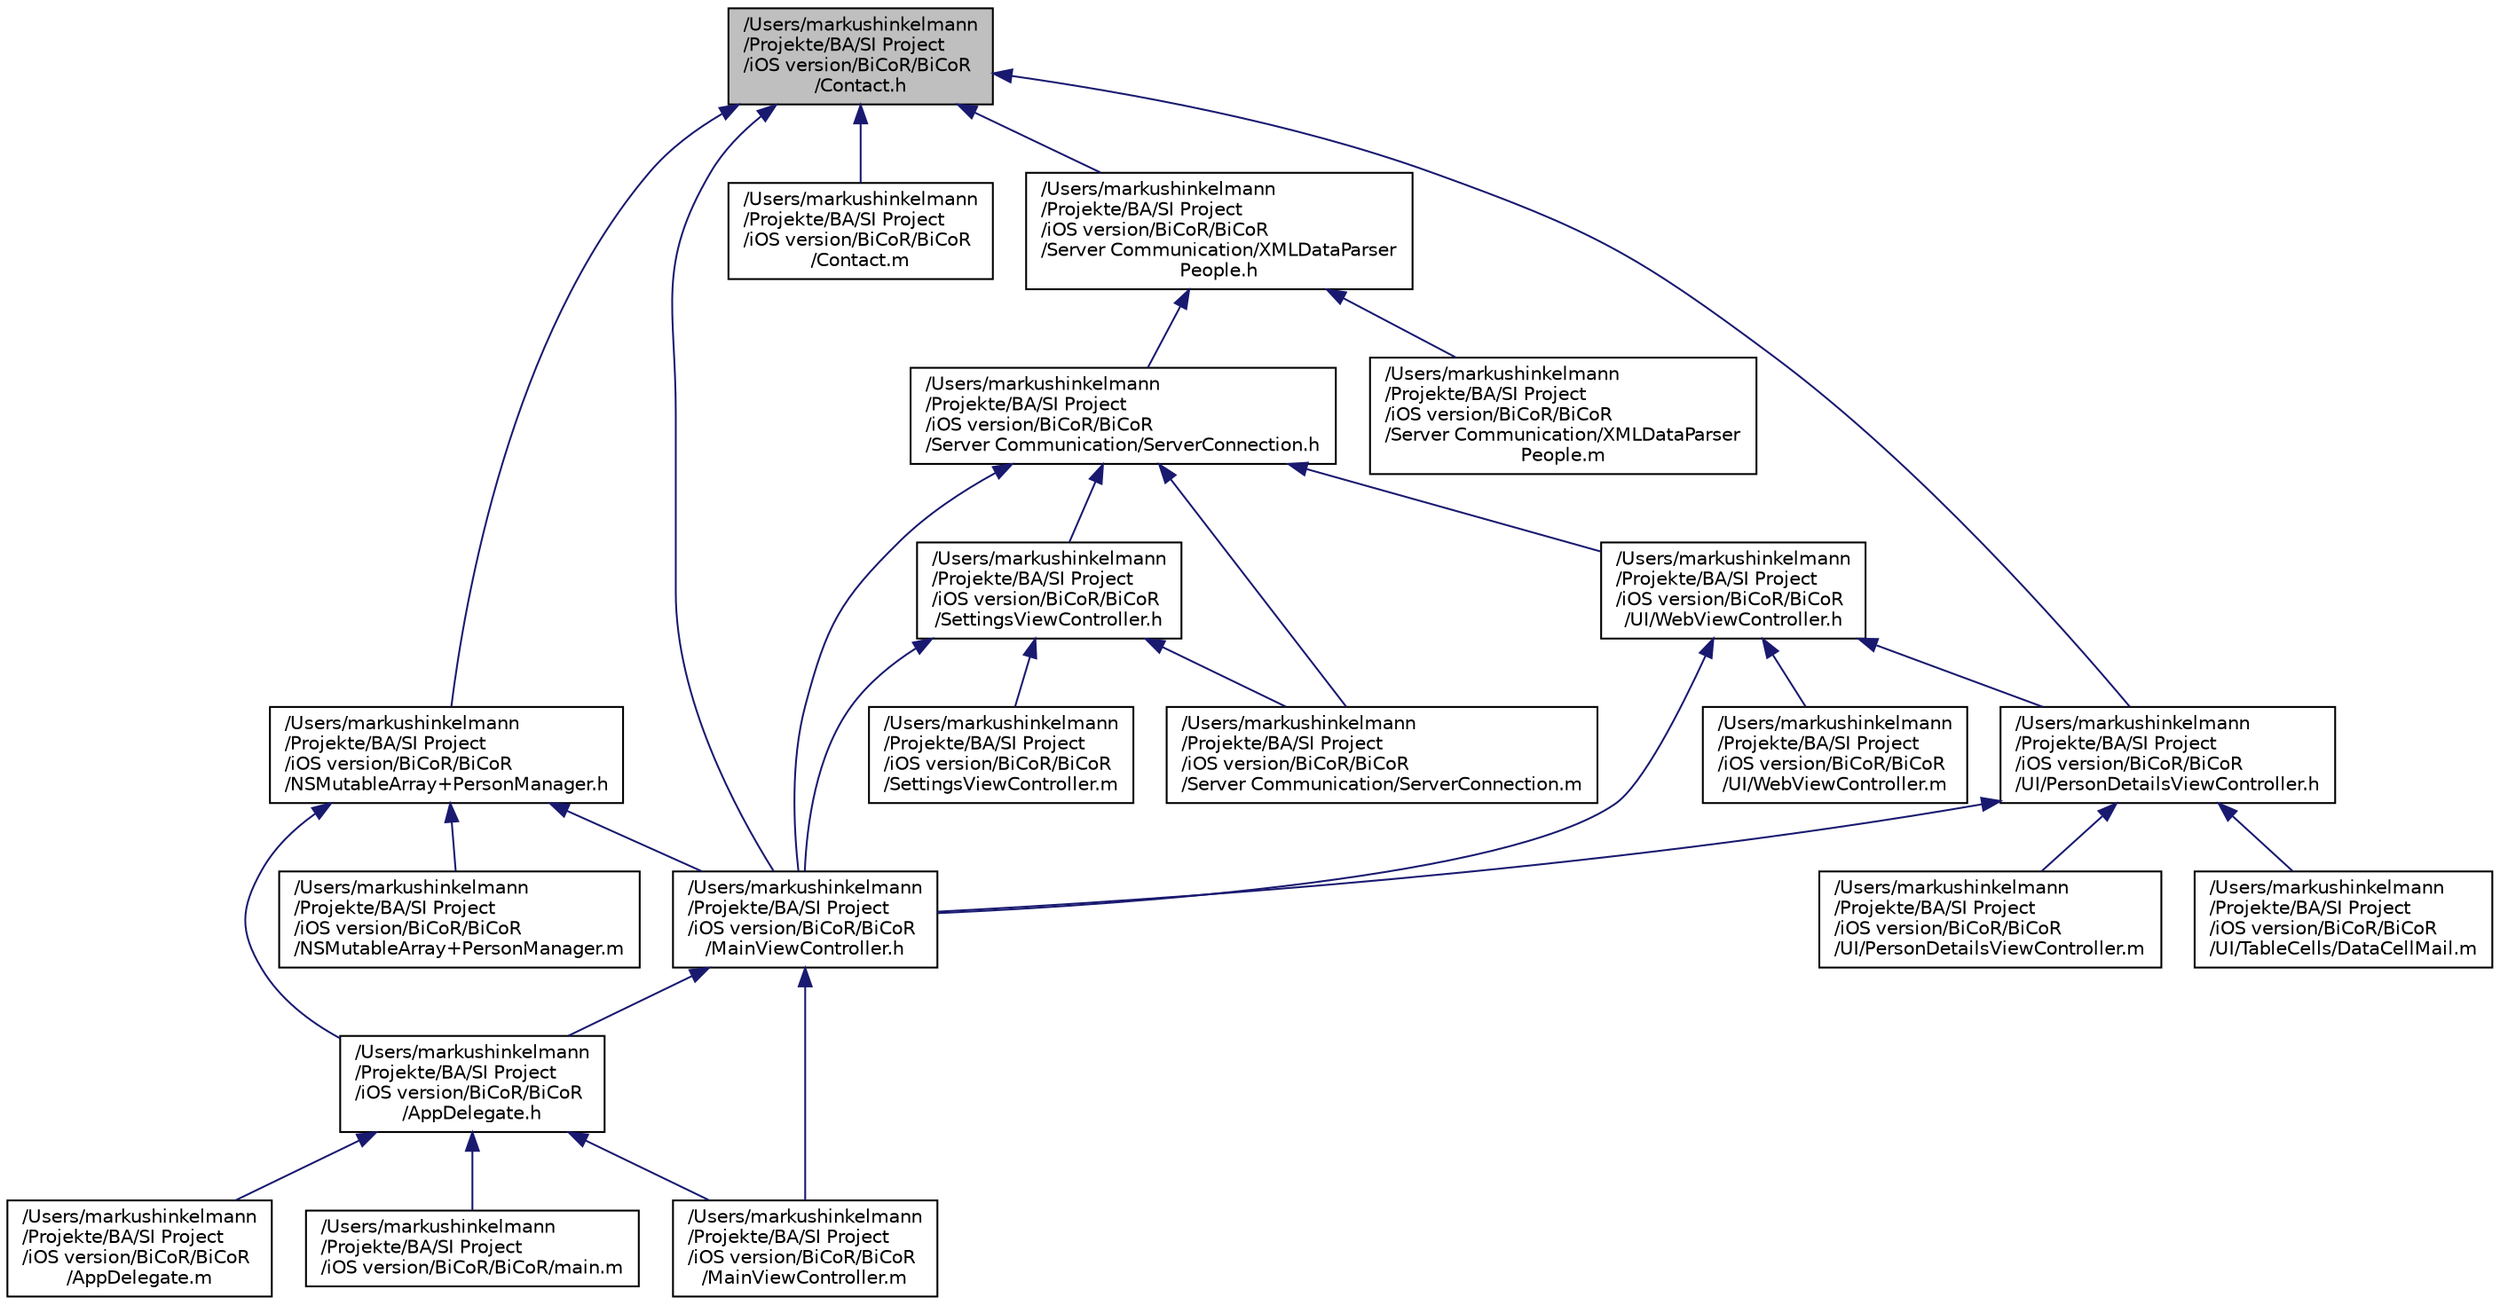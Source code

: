 digraph "/Users/markushinkelmann/Projekte/BA/SI Project/iOS version/BiCoR/BiCoR/Contact.h"
{
  edge [fontname="Helvetica",fontsize="10",labelfontname="Helvetica",labelfontsize="10"];
  node [fontname="Helvetica",fontsize="10",shape=record];
  Node1 [label="/Users/markushinkelmann\l/Projekte/BA/SI Project\l/iOS version/BiCoR/BiCoR\l/Contact.h",height=0.2,width=0.4,color="black", fillcolor="grey75", style="filled" fontcolor="black"];
  Node1 -> Node2 [dir="back",color="midnightblue",fontsize="10",style="solid",fontname="Helvetica"];
  Node2 [label="/Users/markushinkelmann\l/Projekte/BA/SI Project\l/iOS version/BiCoR/BiCoR\l/NSMutableArray+PersonManager.h",height=0.2,width=0.4,color="black", fillcolor="white", style="filled",URL="$_n_s_mutable_array_09_person_manager_8h.html"];
  Node2 -> Node3 [dir="back",color="midnightblue",fontsize="10",style="solid",fontname="Helvetica"];
  Node3 [label="/Users/markushinkelmann\l/Projekte/BA/SI Project\l/iOS version/BiCoR/BiCoR\l/AppDelegate.h",height=0.2,width=0.4,color="black", fillcolor="white", style="filled",URL="$_app_delegate_8h.html"];
  Node3 -> Node4 [dir="back",color="midnightblue",fontsize="10",style="solid",fontname="Helvetica"];
  Node4 [label="/Users/markushinkelmann\l/Projekte/BA/SI Project\l/iOS version/BiCoR/BiCoR\l/AppDelegate.m",height=0.2,width=0.4,color="black", fillcolor="white", style="filled",URL="$_app_delegate_8m.html"];
  Node3 -> Node5 [dir="back",color="midnightblue",fontsize="10",style="solid",fontname="Helvetica"];
  Node5 [label="/Users/markushinkelmann\l/Projekte/BA/SI Project\l/iOS version/BiCoR/BiCoR/main.m",height=0.2,width=0.4,color="black", fillcolor="white", style="filled",URL="$main_8m.html"];
  Node3 -> Node6 [dir="back",color="midnightblue",fontsize="10",style="solid",fontname="Helvetica"];
  Node6 [label="/Users/markushinkelmann\l/Projekte/BA/SI Project\l/iOS version/BiCoR/BiCoR\l/MainViewController.m",height=0.2,width=0.4,color="black", fillcolor="white", style="filled",URL="$_main_view_controller_8m.html"];
  Node2 -> Node7 [dir="back",color="midnightblue",fontsize="10",style="solid",fontname="Helvetica"];
  Node7 [label="/Users/markushinkelmann\l/Projekte/BA/SI Project\l/iOS version/BiCoR/BiCoR\l/MainViewController.h",height=0.2,width=0.4,color="black", fillcolor="white", style="filled",URL="$_main_view_controller_8h.html"];
  Node7 -> Node3 [dir="back",color="midnightblue",fontsize="10",style="solid",fontname="Helvetica"];
  Node7 -> Node6 [dir="back",color="midnightblue",fontsize="10",style="solid",fontname="Helvetica"];
  Node2 -> Node8 [dir="back",color="midnightblue",fontsize="10",style="solid",fontname="Helvetica"];
  Node8 [label="/Users/markushinkelmann\l/Projekte/BA/SI Project\l/iOS version/BiCoR/BiCoR\l/NSMutableArray+PersonManager.m",height=0.2,width=0.4,color="black", fillcolor="white", style="filled",URL="$_n_s_mutable_array_09_person_manager_8m.html"];
  Node1 -> Node7 [dir="back",color="midnightblue",fontsize="10",style="solid",fontname="Helvetica"];
  Node1 -> Node9 [dir="back",color="midnightblue",fontsize="10",style="solid",fontname="Helvetica"];
  Node9 [label="/Users/markushinkelmann\l/Projekte/BA/SI Project\l/iOS version/BiCoR/BiCoR\l/Contact.m",height=0.2,width=0.4,color="black", fillcolor="white", style="filled",URL="$_contact_8m.html"];
  Node1 -> Node10 [dir="back",color="midnightblue",fontsize="10",style="solid",fontname="Helvetica"];
  Node10 [label="/Users/markushinkelmann\l/Projekte/BA/SI Project\l/iOS version/BiCoR/BiCoR\l/Server Communication/XMLDataParser\lPeople.h",height=0.2,width=0.4,color="black", fillcolor="white", style="filled",URL="$_x_m_l_data_parser_people_8h.html"];
  Node10 -> Node11 [dir="back",color="midnightblue",fontsize="10",style="solid",fontname="Helvetica"];
  Node11 [label="/Users/markushinkelmann\l/Projekte/BA/SI Project\l/iOS version/BiCoR/BiCoR\l/Server Communication/ServerConnection.h",height=0.2,width=0.4,color="black", fillcolor="white", style="filled",URL="$_server_connection_8h.html"];
  Node11 -> Node7 [dir="back",color="midnightblue",fontsize="10",style="solid",fontname="Helvetica"];
  Node11 -> Node12 [dir="back",color="midnightblue",fontsize="10",style="solid",fontname="Helvetica"];
  Node12 [label="/Users/markushinkelmann\l/Projekte/BA/SI Project\l/iOS version/BiCoR/BiCoR\l/SettingsViewController.h",height=0.2,width=0.4,color="black", fillcolor="white", style="filled",URL="$_settings_view_controller_8h.html"];
  Node12 -> Node7 [dir="back",color="midnightblue",fontsize="10",style="solid",fontname="Helvetica"];
  Node12 -> Node13 [dir="back",color="midnightblue",fontsize="10",style="solid",fontname="Helvetica"];
  Node13 [label="/Users/markushinkelmann\l/Projekte/BA/SI Project\l/iOS version/BiCoR/BiCoR\l/Server Communication/ServerConnection.m",height=0.2,width=0.4,color="black", fillcolor="white", style="filled",URL="$_server_connection_8m.html"];
  Node12 -> Node14 [dir="back",color="midnightblue",fontsize="10",style="solid",fontname="Helvetica"];
  Node14 [label="/Users/markushinkelmann\l/Projekte/BA/SI Project\l/iOS version/BiCoR/BiCoR\l/SettingsViewController.m",height=0.2,width=0.4,color="black", fillcolor="white", style="filled",URL="$_settings_view_controller_8m.html"];
  Node11 -> Node13 [dir="back",color="midnightblue",fontsize="10",style="solid",fontname="Helvetica"];
  Node11 -> Node15 [dir="back",color="midnightblue",fontsize="10",style="solid",fontname="Helvetica"];
  Node15 [label="/Users/markushinkelmann\l/Projekte/BA/SI Project\l/iOS version/BiCoR/BiCoR\l/UI/WebViewController.h",height=0.2,width=0.4,color="black", fillcolor="white", style="filled",URL="$_web_view_controller_8h.html"];
  Node15 -> Node7 [dir="back",color="midnightblue",fontsize="10",style="solid",fontname="Helvetica"];
  Node15 -> Node16 [dir="back",color="midnightblue",fontsize="10",style="solid",fontname="Helvetica"];
  Node16 [label="/Users/markushinkelmann\l/Projekte/BA/SI Project\l/iOS version/BiCoR/BiCoR\l/UI/PersonDetailsViewController.h",height=0.2,width=0.4,color="black", fillcolor="white", style="filled",URL="$_person_details_view_controller_8h.html"];
  Node16 -> Node7 [dir="back",color="midnightblue",fontsize="10",style="solid",fontname="Helvetica"];
  Node16 -> Node17 [dir="back",color="midnightblue",fontsize="10",style="solid",fontname="Helvetica"];
  Node17 [label="/Users/markushinkelmann\l/Projekte/BA/SI Project\l/iOS version/BiCoR/BiCoR\l/UI/PersonDetailsViewController.m",height=0.2,width=0.4,color="black", fillcolor="white", style="filled",URL="$_person_details_view_controller_8m.html"];
  Node16 -> Node18 [dir="back",color="midnightblue",fontsize="10",style="solid",fontname="Helvetica"];
  Node18 [label="/Users/markushinkelmann\l/Projekte/BA/SI Project\l/iOS version/BiCoR/BiCoR\l/UI/TableCells/DataCellMail.m",height=0.2,width=0.4,color="black", fillcolor="white", style="filled",URL="$_data_cell_mail_8m.html"];
  Node15 -> Node19 [dir="back",color="midnightblue",fontsize="10",style="solid",fontname="Helvetica"];
  Node19 [label="/Users/markushinkelmann\l/Projekte/BA/SI Project\l/iOS version/BiCoR/BiCoR\l/UI/WebViewController.m",height=0.2,width=0.4,color="black", fillcolor="white", style="filled",URL="$_web_view_controller_8m.html"];
  Node10 -> Node20 [dir="back",color="midnightblue",fontsize="10",style="solid",fontname="Helvetica"];
  Node20 [label="/Users/markushinkelmann\l/Projekte/BA/SI Project\l/iOS version/BiCoR/BiCoR\l/Server Communication/XMLDataParser\lPeople.m",height=0.2,width=0.4,color="black", fillcolor="white", style="filled",URL="$_x_m_l_data_parser_people_8m.html"];
  Node1 -> Node16 [dir="back",color="midnightblue",fontsize="10",style="solid",fontname="Helvetica"];
}
